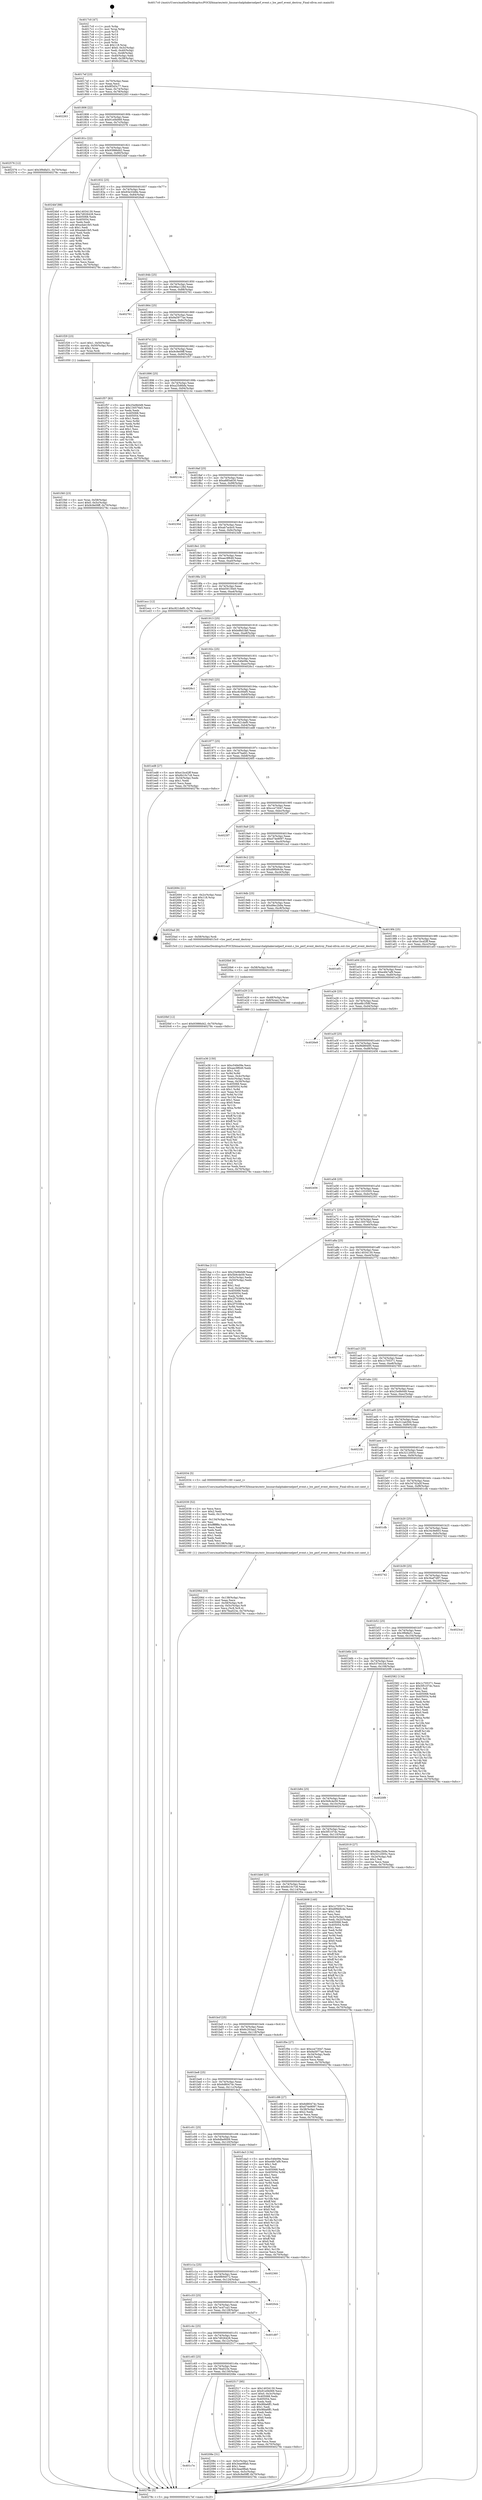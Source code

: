 digraph "0x4017c0" {
  label = "0x4017c0 (/mnt/c/Users/mathe/Desktop/tcc/POCII/binaries/extr_linuxarchalphakernelperf_event.c_hw_perf_event_destroy_Final-ollvm.out::main(0))"
  labelloc = "t"
  node[shape=record]

  Entry [label="",width=0.3,height=0.3,shape=circle,fillcolor=black,style=filled]
  "0x4017ef" [label="{
     0x4017ef [23]\l
     | [instrs]\l
     &nbsp;&nbsp;0x4017ef \<+3\>: mov -0x70(%rbp),%eax\l
     &nbsp;&nbsp;0x4017f2 \<+2\>: mov %eax,%ecx\l
     &nbsp;&nbsp;0x4017f4 \<+6\>: sub $0x8f3d3c77,%ecx\l
     &nbsp;&nbsp;0x4017fa \<+3\>: mov %eax,-0x74(%rbp)\l
     &nbsp;&nbsp;0x4017fd \<+3\>: mov %ecx,-0x78(%rbp)\l
     &nbsp;&nbsp;0x401800 \<+6\>: je 0000000000402263 \<main+0xaa3\>\l
  }"]
  "0x402263" [label="{
     0x402263\l
  }", style=dashed]
  "0x401806" [label="{
     0x401806 [22]\l
     | [instrs]\l
     &nbsp;&nbsp;0x401806 \<+5\>: jmp 000000000040180b \<main+0x4b\>\l
     &nbsp;&nbsp;0x40180b \<+3\>: mov -0x74(%rbp),%eax\l
     &nbsp;&nbsp;0x40180e \<+5\>: sub $0x91e0b069,%eax\l
     &nbsp;&nbsp;0x401813 \<+3\>: mov %eax,-0x7c(%rbp)\l
     &nbsp;&nbsp;0x401816 \<+6\>: je 0000000000402576 \<main+0xdb6\>\l
  }"]
  Exit [label="",width=0.3,height=0.3,shape=circle,fillcolor=black,style=filled,peripheries=2]
  "0x402576" [label="{
     0x402576 [12]\l
     | [instrs]\l
     &nbsp;&nbsp;0x402576 \<+7\>: movl $0x3f9dfa51,-0x70(%rbp)\l
     &nbsp;&nbsp;0x40257d \<+5\>: jmp 000000000040278c \<main+0xfcc\>\l
  }"]
  "0x40181c" [label="{
     0x40181c [22]\l
     | [instrs]\l
     &nbsp;&nbsp;0x40181c \<+5\>: jmp 0000000000401821 \<main+0x61\>\l
     &nbsp;&nbsp;0x401821 \<+3\>: mov -0x74(%rbp),%eax\l
     &nbsp;&nbsp;0x401824 \<+5\>: sub $0x93986d42,%eax\l
     &nbsp;&nbsp;0x401829 \<+3\>: mov %eax,-0x80(%rbp)\l
     &nbsp;&nbsp;0x40182c \<+6\>: je 00000000004024bf \<main+0xcff\>\l
  }"]
  "0x4020bf" [label="{
     0x4020bf [12]\l
     | [instrs]\l
     &nbsp;&nbsp;0x4020bf \<+7\>: movl $0x93986d42,-0x70(%rbp)\l
     &nbsp;&nbsp;0x4020c6 \<+5\>: jmp 000000000040278c \<main+0xfcc\>\l
  }"]
  "0x4024bf" [label="{
     0x4024bf [88]\l
     | [instrs]\l
     &nbsp;&nbsp;0x4024bf \<+5\>: mov $0x14034130,%eax\l
     &nbsp;&nbsp;0x4024c4 \<+5\>: mov $0x7d026428,%ecx\l
     &nbsp;&nbsp;0x4024c9 \<+7\>: mov 0x405068,%edx\l
     &nbsp;&nbsp;0x4024d0 \<+7\>: mov 0x405054,%esi\l
     &nbsp;&nbsp;0x4024d7 \<+2\>: mov %edx,%edi\l
     &nbsp;&nbsp;0x4024d9 \<+6\>: add $0xa4ab1fe5,%edi\l
     &nbsp;&nbsp;0x4024df \<+3\>: sub $0x1,%edi\l
     &nbsp;&nbsp;0x4024e2 \<+6\>: sub $0xa4ab1fe5,%edi\l
     &nbsp;&nbsp;0x4024e8 \<+3\>: imul %edi,%edx\l
     &nbsp;&nbsp;0x4024eb \<+3\>: and $0x1,%edx\l
     &nbsp;&nbsp;0x4024ee \<+3\>: cmp $0x0,%edx\l
     &nbsp;&nbsp;0x4024f1 \<+4\>: sete %r8b\l
     &nbsp;&nbsp;0x4024f5 \<+3\>: cmp $0xa,%esi\l
     &nbsp;&nbsp;0x4024f8 \<+4\>: setl %r9b\l
     &nbsp;&nbsp;0x4024fc \<+3\>: mov %r8b,%r10b\l
     &nbsp;&nbsp;0x4024ff \<+3\>: and %r9b,%r10b\l
     &nbsp;&nbsp;0x402502 \<+3\>: xor %r9b,%r8b\l
     &nbsp;&nbsp;0x402505 \<+3\>: or %r8b,%r10b\l
     &nbsp;&nbsp;0x402508 \<+4\>: test $0x1,%r10b\l
     &nbsp;&nbsp;0x40250c \<+3\>: cmovne %ecx,%eax\l
     &nbsp;&nbsp;0x40250f \<+3\>: mov %eax,-0x70(%rbp)\l
     &nbsp;&nbsp;0x402512 \<+5\>: jmp 000000000040278c \<main+0xfcc\>\l
  }"]
  "0x401832" [label="{
     0x401832 [25]\l
     | [instrs]\l
     &nbsp;&nbsp;0x401832 \<+5\>: jmp 0000000000401837 \<main+0x77\>\l
     &nbsp;&nbsp;0x401837 \<+3\>: mov -0x74(%rbp),%eax\l
     &nbsp;&nbsp;0x40183a \<+5\>: sub $0x93e33d9e,%eax\l
     &nbsp;&nbsp;0x40183f \<+6\>: mov %eax,-0x84(%rbp)\l
     &nbsp;&nbsp;0x401845 \<+6\>: je 00000000004026a9 \<main+0xee9\>\l
  }"]
  "0x4020b6" [label="{
     0x4020b6 [9]\l
     | [instrs]\l
     &nbsp;&nbsp;0x4020b6 \<+4\>: mov -0x58(%rbp),%rdi\l
     &nbsp;&nbsp;0x4020ba \<+5\>: call 0000000000401030 \<free@plt\>\l
     | [calls]\l
     &nbsp;&nbsp;0x401030 \{1\} (unknown)\l
  }"]
  "0x4026a9" [label="{
     0x4026a9\l
  }", style=dashed]
  "0x40184b" [label="{
     0x40184b [25]\l
     | [instrs]\l
     &nbsp;&nbsp;0x40184b \<+5\>: jmp 0000000000401850 \<main+0x90\>\l
     &nbsp;&nbsp;0x401850 \<+3\>: mov -0x74(%rbp),%eax\l
     &nbsp;&nbsp;0x401853 \<+5\>: sub $0x98ac128d,%eax\l
     &nbsp;&nbsp;0x401858 \<+6\>: mov %eax,-0x88(%rbp)\l
     &nbsp;&nbsp;0x40185e \<+6\>: je 0000000000402761 \<main+0xfa1\>\l
  }"]
  "0x401c7e" [label="{
     0x401c7e\l
  }", style=dashed]
  "0x402761" [label="{
     0x402761\l
  }", style=dashed]
  "0x401864" [label="{
     0x401864 [25]\l
     | [instrs]\l
     &nbsp;&nbsp;0x401864 \<+5\>: jmp 0000000000401869 \<main+0xa9\>\l
     &nbsp;&nbsp;0x401869 \<+3\>: mov -0x74(%rbp),%eax\l
     &nbsp;&nbsp;0x40186c \<+5\>: sub $0x9a5977ae,%eax\l
     &nbsp;&nbsp;0x401871 \<+6\>: mov %eax,-0x8c(%rbp)\l
     &nbsp;&nbsp;0x401877 \<+6\>: je 0000000000401f29 \<main+0x769\>\l
  }"]
  "0x40208e" [label="{
     0x40208e [31]\l
     | [instrs]\l
     &nbsp;&nbsp;0x40208e \<+3\>: mov -0x5c(%rbp),%eax\l
     &nbsp;&nbsp;0x402091 \<+5\>: add $0x3eae98ab,%eax\l
     &nbsp;&nbsp;0x402096 \<+3\>: add $0x1,%eax\l
     &nbsp;&nbsp;0x402099 \<+5\>: sub $0x3eae98ab,%eax\l
     &nbsp;&nbsp;0x40209e \<+3\>: mov %eax,-0x5c(%rbp)\l
     &nbsp;&nbsp;0x4020a1 \<+7\>: movl $0x9c9e09ff,-0x70(%rbp)\l
     &nbsp;&nbsp;0x4020a8 \<+5\>: jmp 000000000040278c \<main+0xfcc\>\l
  }"]
  "0x401f29" [label="{
     0x401f29 [23]\l
     | [instrs]\l
     &nbsp;&nbsp;0x401f29 \<+7\>: movl $0x1,-0x50(%rbp)\l
     &nbsp;&nbsp;0x401f30 \<+4\>: movslq -0x50(%rbp),%rax\l
     &nbsp;&nbsp;0x401f34 \<+4\>: shl $0x2,%rax\l
     &nbsp;&nbsp;0x401f38 \<+3\>: mov %rax,%rdi\l
     &nbsp;&nbsp;0x401f3b \<+5\>: call 0000000000401050 \<malloc@plt\>\l
     | [calls]\l
     &nbsp;&nbsp;0x401050 \{1\} (unknown)\l
  }"]
  "0x40187d" [label="{
     0x40187d [25]\l
     | [instrs]\l
     &nbsp;&nbsp;0x40187d \<+5\>: jmp 0000000000401882 \<main+0xc2\>\l
     &nbsp;&nbsp;0x401882 \<+3\>: mov -0x74(%rbp),%eax\l
     &nbsp;&nbsp;0x401885 \<+5\>: sub $0x9c9e09ff,%eax\l
     &nbsp;&nbsp;0x40188a \<+6\>: mov %eax,-0x90(%rbp)\l
     &nbsp;&nbsp;0x401890 \<+6\>: je 0000000000401f57 \<main+0x797\>\l
  }"]
  "0x401c65" [label="{
     0x401c65 [25]\l
     | [instrs]\l
     &nbsp;&nbsp;0x401c65 \<+5\>: jmp 0000000000401c6a \<main+0x4aa\>\l
     &nbsp;&nbsp;0x401c6a \<+3\>: mov -0x74(%rbp),%eax\l
     &nbsp;&nbsp;0x401c6d \<+5\>: sub $0x7fea023e,%eax\l
     &nbsp;&nbsp;0x401c72 \<+6\>: mov %eax,-0x130(%rbp)\l
     &nbsp;&nbsp;0x401c78 \<+6\>: je 000000000040208e \<main+0x8ce\>\l
  }"]
  "0x401f57" [label="{
     0x401f57 [83]\l
     | [instrs]\l
     &nbsp;&nbsp;0x401f57 \<+5\>: mov $0x25e9b0d9,%eax\l
     &nbsp;&nbsp;0x401f5c \<+5\>: mov $0x130576e5,%ecx\l
     &nbsp;&nbsp;0x401f61 \<+2\>: xor %edx,%edx\l
     &nbsp;&nbsp;0x401f63 \<+7\>: mov 0x405068,%esi\l
     &nbsp;&nbsp;0x401f6a \<+7\>: mov 0x405054,%edi\l
     &nbsp;&nbsp;0x401f71 \<+3\>: sub $0x1,%edx\l
     &nbsp;&nbsp;0x401f74 \<+3\>: mov %esi,%r8d\l
     &nbsp;&nbsp;0x401f77 \<+3\>: add %edx,%r8d\l
     &nbsp;&nbsp;0x401f7a \<+4\>: imul %r8d,%esi\l
     &nbsp;&nbsp;0x401f7e \<+3\>: and $0x1,%esi\l
     &nbsp;&nbsp;0x401f81 \<+3\>: cmp $0x0,%esi\l
     &nbsp;&nbsp;0x401f84 \<+4\>: sete %r9b\l
     &nbsp;&nbsp;0x401f88 \<+3\>: cmp $0xa,%edi\l
     &nbsp;&nbsp;0x401f8b \<+4\>: setl %r10b\l
     &nbsp;&nbsp;0x401f8f \<+3\>: mov %r9b,%r11b\l
     &nbsp;&nbsp;0x401f92 \<+3\>: and %r10b,%r11b\l
     &nbsp;&nbsp;0x401f95 \<+3\>: xor %r10b,%r9b\l
     &nbsp;&nbsp;0x401f98 \<+3\>: or %r9b,%r11b\l
     &nbsp;&nbsp;0x401f9b \<+4\>: test $0x1,%r11b\l
     &nbsp;&nbsp;0x401f9f \<+3\>: cmovne %ecx,%eax\l
     &nbsp;&nbsp;0x401fa2 \<+3\>: mov %eax,-0x70(%rbp)\l
     &nbsp;&nbsp;0x401fa5 \<+5\>: jmp 000000000040278c \<main+0xfcc\>\l
  }"]
  "0x401896" [label="{
     0x401896 [25]\l
     | [instrs]\l
     &nbsp;&nbsp;0x401896 \<+5\>: jmp 000000000040189b \<main+0xdb\>\l
     &nbsp;&nbsp;0x40189b \<+3\>: mov -0x74(%rbp),%eax\l
     &nbsp;&nbsp;0x40189e \<+5\>: sub $0xa25d6bfa,%eax\l
     &nbsp;&nbsp;0x4018a3 \<+6\>: mov %eax,-0x94(%rbp)\l
     &nbsp;&nbsp;0x4018a9 \<+6\>: je 000000000040214c \<main+0x98c\>\l
  }"]
  "0x402517" [label="{
     0x402517 [95]\l
     | [instrs]\l
     &nbsp;&nbsp;0x402517 \<+5\>: mov $0x14034130,%eax\l
     &nbsp;&nbsp;0x40251c \<+5\>: mov $0x91e0b069,%ecx\l
     &nbsp;&nbsp;0x402521 \<+7\>: movl $0x0,-0x3c(%rbp)\l
     &nbsp;&nbsp;0x402528 \<+7\>: mov 0x405068,%edx\l
     &nbsp;&nbsp;0x40252f \<+7\>: mov 0x405054,%esi\l
     &nbsp;&nbsp;0x402536 \<+2\>: mov %edx,%edi\l
     &nbsp;&nbsp;0x402538 \<+6\>: add $0x9fda6ff1,%edi\l
     &nbsp;&nbsp;0x40253e \<+3\>: sub $0x1,%edi\l
     &nbsp;&nbsp;0x402541 \<+6\>: sub $0x9fda6ff1,%edi\l
     &nbsp;&nbsp;0x402547 \<+3\>: imul %edi,%edx\l
     &nbsp;&nbsp;0x40254a \<+3\>: and $0x1,%edx\l
     &nbsp;&nbsp;0x40254d \<+3\>: cmp $0x0,%edx\l
     &nbsp;&nbsp;0x402550 \<+4\>: sete %r8b\l
     &nbsp;&nbsp;0x402554 \<+3\>: cmp $0xa,%esi\l
     &nbsp;&nbsp;0x402557 \<+4\>: setl %r9b\l
     &nbsp;&nbsp;0x40255b \<+3\>: mov %r8b,%r10b\l
     &nbsp;&nbsp;0x40255e \<+3\>: and %r9b,%r10b\l
     &nbsp;&nbsp;0x402561 \<+3\>: xor %r9b,%r8b\l
     &nbsp;&nbsp;0x402564 \<+3\>: or %r8b,%r10b\l
     &nbsp;&nbsp;0x402567 \<+4\>: test $0x1,%r10b\l
     &nbsp;&nbsp;0x40256b \<+3\>: cmovne %ecx,%eax\l
     &nbsp;&nbsp;0x40256e \<+3\>: mov %eax,-0x70(%rbp)\l
     &nbsp;&nbsp;0x402571 \<+5\>: jmp 000000000040278c \<main+0xfcc\>\l
  }"]
  "0x40214c" [label="{
     0x40214c\l
  }", style=dashed]
  "0x4018af" [label="{
     0x4018af [25]\l
     | [instrs]\l
     &nbsp;&nbsp;0x4018af \<+5\>: jmp 00000000004018b4 \<main+0xf4\>\l
     &nbsp;&nbsp;0x4018b4 \<+3\>: mov -0x74(%rbp),%eax\l
     &nbsp;&nbsp;0x4018b7 \<+5\>: sub $0xa885a630,%eax\l
     &nbsp;&nbsp;0x4018bc \<+6\>: mov %eax,-0x98(%rbp)\l
     &nbsp;&nbsp;0x4018c2 \<+6\>: je 000000000040230d \<main+0xb4d\>\l
  }"]
  "0x401c4c" [label="{
     0x401c4c [25]\l
     | [instrs]\l
     &nbsp;&nbsp;0x401c4c \<+5\>: jmp 0000000000401c51 \<main+0x491\>\l
     &nbsp;&nbsp;0x401c51 \<+3\>: mov -0x74(%rbp),%eax\l
     &nbsp;&nbsp;0x401c54 \<+5\>: sub $0x7d026428,%eax\l
     &nbsp;&nbsp;0x401c59 \<+6\>: mov %eax,-0x12c(%rbp)\l
     &nbsp;&nbsp;0x401c5f \<+6\>: je 0000000000402517 \<main+0xd57\>\l
  }"]
  "0x40230d" [label="{
     0x40230d\l
  }", style=dashed]
  "0x4018c8" [label="{
     0x4018c8 [25]\l
     | [instrs]\l
     &nbsp;&nbsp;0x4018c8 \<+5\>: jmp 00000000004018cd \<main+0x10d\>\l
     &nbsp;&nbsp;0x4018cd \<+3\>: mov -0x74(%rbp),%eax\l
     &nbsp;&nbsp;0x4018d0 \<+5\>: sub $0xab7acbc0,%eax\l
     &nbsp;&nbsp;0x4018d5 \<+6\>: mov %eax,-0x9c(%rbp)\l
     &nbsp;&nbsp;0x4018db \<+6\>: je 00000000004023d9 \<main+0xc19\>\l
  }"]
  "0x401d97" [label="{
     0x401d97\l
  }", style=dashed]
  "0x4023d9" [label="{
     0x4023d9\l
  }", style=dashed]
  "0x4018e1" [label="{
     0x4018e1 [25]\l
     | [instrs]\l
     &nbsp;&nbsp;0x4018e1 \<+5\>: jmp 00000000004018e6 \<main+0x126\>\l
     &nbsp;&nbsp;0x4018e6 \<+3\>: mov -0x74(%rbp),%eax\l
     &nbsp;&nbsp;0x4018e9 \<+5\>: sub $0xaec9f649,%eax\l
     &nbsp;&nbsp;0x4018ee \<+6\>: mov %eax,-0xa0(%rbp)\l
     &nbsp;&nbsp;0x4018f4 \<+6\>: je 0000000000401ecc \<main+0x70c\>\l
  }"]
  "0x401c33" [label="{
     0x401c33 [25]\l
     | [instrs]\l
     &nbsp;&nbsp;0x401c33 \<+5\>: jmp 0000000000401c38 \<main+0x478\>\l
     &nbsp;&nbsp;0x401c38 \<+3\>: mov -0x74(%rbp),%eax\l
     &nbsp;&nbsp;0x401c3b \<+5\>: sub $0x7acd7ca3,%eax\l
     &nbsp;&nbsp;0x401c40 \<+6\>: mov %eax,-0x128(%rbp)\l
     &nbsp;&nbsp;0x401c46 \<+6\>: je 0000000000401d97 \<main+0x5d7\>\l
  }"]
  "0x401ecc" [label="{
     0x401ecc [12]\l
     | [instrs]\l
     &nbsp;&nbsp;0x401ecc \<+7\>: movl $0xc921def0,-0x70(%rbp)\l
     &nbsp;&nbsp;0x401ed3 \<+5\>: jmp 000000000040278c \<main+0xfcc\>\l
  }"]
  "0x4018fa" [label="{
     0x4018fa [25]\l
     | [instrs]\l
     &nbsp;&nbsp;0x4018fa \<+5\>: jmp 00000000004018ff \<main+0x13f\>\l
     &nbsp;&nbsp;0x4018ff \<+3\>: mov -0x74(%rbp),%eax\l
     &nbsp;&nbsp;0x401902 \<+5\>: sub $0xb59130e0,%eax\l
     &nbsp;&nbsp;0x401907 \<+6\>: mov %eax,-0xa4(%rbp)\l
     &nbsp;&nbsp;0x40190d \<+6\>: je 0000000000402403 \<main+0xc43\>\l
  }"]
  "0x4020cb" [label="{
     0x4020cb\l
  }", style=dashed]
  "0x402403" [label="{
     0x402403\l
  }", style=dashed]
  "0x401913" [label="{
     0x401913 [25]\l
     | [instrs]\l
     &nbsp;&nbsp;0x401913 \<+5\>: jmp 0000000000401918 \<main+0x158\>\l
     &nbsp;&nbsp;0x401918 \<+3\>: mov -0x74(%rbp),%eax\l
     &nbsp;&nbsp;0x40191b \<+5\>: sub $0xbd6d1fa0,%eax\l
     &nbsp;&nbsp;0x401920 \<+6\>: mov %eax,-0xa8(%rbp)\l
     &nbsp;&nbsp;0x401926 \<+6\>: je 000000000040220b \<main+0xa4b\>\l
  }"]
  "0x401c1a" [label="{
     0x401c1a [25]\l
     | [instrs]\l
     &nbsp;&nbsp;0x401c1a \<+5\>: jmp 0000000000401c1f \<main+0x45f\>\l
     &nbsp;&nbsp;0x401c1f \<+3\>: mov -0x74(%rbp),%eax\l
     &nbsp;&nbsp;0x401c22 \<+5\>: sub $0x6f694072,%eax\l
     &nbsp;&nbsp;0x401c27 \<+6\>: mov %eax,-0x124(%rbp)\l
     &nbsp;&nbsp;0x401c2d \<+6\>: je 00000000004020cb \<main+0x90b\>\l
  }"]
  "0x40220b" [label="{
     0x40220b\l
  }", style=dashed]
  "0x40192c" [label="{
     0x40192c [25]\l
     | [instrs]\l
     &nbsp;&nbsp;0x40192c \<+5\>: jmp 0000000000401931 \<main+0x171\>\l
     &nbsp;&nbsp;0x401931 \<+3\>: mov -0x74(%rbp),%eax\l
     &nbsp;&nbsp;0x401934 \<+5\>: sub $0xc54fe09e,%eax\l
     &nbsp;&nbsp;0x401939 \<+6\>: mov %eax,-0xac(%rbp)\l
     &nbsp;&nbsp;0x40193f \<+6\>: je 00000000004026c1 \<main+0xf01\>\l
  }"]
  "0x402360" [label="{
     0x402360\l
  }", style=dashed]
  "0x4026c1" [label="{
     0x4026c1\l
  }", style=dashed]
  "0x401945" [label="{
     0x401945 [25]\l
     | [instrs]\l
     &nbsp;&nbsp;0x401945 \<+5\>: jmp 000000000040194a \<main+0x18a\>\l
     &nbsp;&nbsp;0x40194a \<+3\>: mov -0x74(%rbp),%eax\l
     &nbsp;&nbsp;0x40194d \<+5\>: sub $0xc6c00ef5,%eax\l
     &nbsp;&nbsp;0x401952 \<+6\>: mov %eax,-0xb0(%rbp)\l
     &nbsp;&nbsp;0x401958 \<+6\>: je 00000000004024b3 \<main+0xcf3\>\l
  }"]
  "0x40206d" [label="{
     0x40206d [33]\l
     | [instrs]\l
     &nbsp;&nbsp;0x40206d \<+6\>: mov -0x138(%rbp),%ecx\l
     &nbsp;&nbsp;0x402073 \<+3\>: imul %eax,%ecx\l
     &nbsp;&nbsp;0x402076 \<+4\>: mov -0x58(%rbp),%r8\l
     &nbsp;&nbsp;0x40207a \<+4\>: movslq -0x5c(%rbp),%r9\l
     &nbsp;&nbsp;0x40207e \<+4\>: mov %ecx,(%r8,%r9,4)\l
     &nbsp;&nbsp;0x402082 \<+7\>: movl $0x7fea023e,-0x70(%rbp)\l
     &nbsp;&nbsp;0x402089 \<+5\>: jmp 000000000040278c \<main+0xfcc\>\l
  }"]
  "0x4024b3" [label="{
     0x4024b3\l
  }", style=dashed]
  "0x40195e" [label="{
     0x40195e [25]\l
     | [instrs]\l
     &nbsp;&nbsp;0x40195e \<+5\>: jmp 0000000000401963 \<main+0x1a3\>\l
     &nbsp;&nbsp;0x401963 \<+3\>: mov -0x74(%rbp),%eax\l
     &nbsp;&nbsp;0x401966 \<+5\>: sub $0xc921def0,%eax\l
     &nbsp;&nbsp;0x40196b \<+6\>: mov %eax,-0xb4(%rbp)\l
     &nbsp;&nbsp;0x401971 \<+6\>: je 0000000000401ed8 \<main+0x718\>\l
  }"]
  "0x402039" [label="{
     0x402039 [52]\l
     | [instrs]\l
     &nbsp;&nbsp;0x402039 \<+2\>: xor %ecx,%ecx\l
     &nbsp;&nbsp;0x40203b \<+5\>: mov $0x2,%edx\l
     &nbsp;&nbsp;0x402040 \<+6\>: mov %edx,-0x134(%rbp)\l
     &nbsp;&nbsp;0x402046 \<+1\>: cltd\l
     &nbsp;&nbsp;0x402047 \<+6\>: mov -0x134(%rbp),%esi\l
     &nbsp;&nbsp;0x40204d \<+2\>: idiv %esi\l
     &nbsp;&nbsp;0x40204f \<+6\>: imul $0xfffffffe,%edx,%edx\l
     &nbsp;&nbsp;0x402055 \<+2\>: mov %ecx,%edi\l
     &nbsp;&nbsp;0x402057 \<+2\>: sub %edx,%edi\l
     &nbsp;&nbsp;0x402059 \<+2\>: mov %ecx,%edx\l
     &nbsp;&nbsp;0x40205b \<+3\>: sub $0x1,%edx\l
     &nbsp;&nbsp;0x40205e \<+2\>: add %edx,%edi\l
     &nbsp;&nbsp;0x402060 \<+2\>: sub %edi,%ecx\l
     &nbsp;&nbsp;0x402062 \<+6\>: mov %ecx,-0x138(%rbp)\l
     &nbsp;&nbsp;0x402068 \<+5\>: call 0000000000401160 \<next_i\>\l
     | [calls]\l
     &nbsp;&nbsp;0x401160 \{1\} (/mnt/c/Users/mathe/Desktop/tcc/POCII/binaries/extr_linuxarchalphakernelperf_event.c_hw_perf_event_destroy_Final-ollvm.out::next_i)\l
  }"]
  "0x401ed8" [label="{
     0x401ed8 [27]\l
     | [instrs]\l
     &nbsp;&nbsp;0x401ed8 \<+5\>: mov $0xe1bcd2ff,%eax\l
     &nbsp;&nbsp;0x401edd \<+5\>: mov $0x6b10c7c8,%ecx\l
     &nbsp;&nbsp;0x401ee2 \<+3\>: mov -0x34(%rbp),%edx\l
     &nbsp;&nbsp;0x401ee5 \<+3\>: cmp $0x1,%edx\l
     &nbsp;&nbsp;0x401ee8 \<+3\>: cmovl %ecx,%eax\l
     &nbsp;&nbsp;0x401eeb \<+3\>: mov %eax,-0x70(%rbp)\l
     &nbsp;&nbsp;0x401eee \<+5\>: jmp 000000000040278c \<main+0xfcc\>\l
  }"]
  "0x401977" [label="{
     0x401977 [25]\l
     | [instrs]\l
     &nbsp;&nbsp;0x401977 \<+5\>: jmp 000000000040197c \<main+0x1bc\>\l
     &nbsp;&nbsp;0x40197c \<+3\>: mov -0x74(%rbp),%eax\l
     &nbsp;&nbsp;0x40197f \<+5\>: sub $0xc97bafd1,%eax\l
     &nbsp;&nbsp;0x401984 \<+6\>: mov %eax,-0xb8(%rbp)\l
     &nbsp;&nbsp;0x40198a \<+6\>: je 00000000004026f5 \<main+0xf35\>\l
  }"]
  "0x401f40" [label="{
     0x401f40 [23]\l
     | [instrs]\l
     &nbsp;&nbsp;0x401f40 \<+4\>: mov %rax,-0x58(%rbp)\l
     &nbsp;&nbsp;0x401f44 \<+7\>: movl $0x0,-0x5c(%rbp)\l
     &nbsp;&nbsp;0x401f4b \<+7\>: movl $0x9c9e09ff,-0x70(%rbp)\l
     &nbsp;&nbsp;0x401f52 \<+5\>: jmp 000000000040278c \<main+0xfcc\>\l
  }"]
  "0x4026f5" [label="{
     0x4026f5\l
  }", style=dashed]
  "0x401990" [label="{
     0x401990 [25]\l
     | [instrs]\l
     &nbsp;&nbsp;0x401990 \<+5\>: jmp 0000000000401995 \<main+0x1d5\>\l
     &nbsp;&nbsp;0x401995 \<+3\>: mov -0x74(%rbp),%eax\l
     &nbsp;&nbsp;0x401998 \<+5\>: sub $0xcce73047,%eax\l
     &nbsp;&nbsp;0x40199d \<+6\>: mov %eax,-0xbc(%rbp)\l
     &nbsp;&nbsp;0x4019a3 \<+6\>: je 00000000004023f7 \<main+0xc37\>\l
  }"]
  "0x401e36" [label="{
     0x401e36 [150]\l
     | [instrs]\l
     &nbsp;&nbsp;0x401e36 \<+5\>: mov $0xc54fe09e,%ecx\l
     &nbsp;&nbsp;0x401e3b \<+5\>: mov $0xaec9f649,%edx\l
     &nbsp;&nbsp;0x401e40 \<+3\>: mov $0x1,%sil\l
     &nbsp;&nbsp;0x401e43 \<+3\>: xor %r8d,%r8d\l
     &nbsp;&nbsp;0x401e46 \<+3\>: mov %eax,-0x4c(%rbp)\l
     &nbsp;&nbsp;0x401e49 \<+3\>: mov -0x4c(%rbp),%eax\l
     &nbsp;&nbsp;0x401e4c \<+3\>: mov %eax,-0x34(%rbp)\l
     &nbsp;&nbsp;0x401e4f \<+7\>: mov 0x405068,%eax\l
     &nbsp;&nbsp;0x401e56 \<+8\>: mov 0x405054,%r9d\l
     &nbsp;&nbsp;0x401e5e \<+4\>: sub $0x1,%r8d\l
     &nbsp;&nbsp;0x401e62 \<+3\>: mov %eax,%r10d\l
     &nbsp;&nbsp;0x401e65 \<+3\>: add %r8d,%r10d\l
     &nbsp;&nbsp;0x401e68 \<+4\>: imul %r10d,%eax\l
     &nbsp;&nbsp;0x401e6c \<+3\>: and $0x1,%eax\l
     &nbsp;&nbsp;0x401e6f \<+3\>: cmp $0x0,%eax\l
     &nbsp;&nbsp;0x401e72 \<+4\>: sete %r11b\l
     &nbsp;&nbsp;0x401e76 \<+4\>: cmp $0xa,%r9d\l
     &nbsp;&nbsp;0x401e7a \<+3\>: setl %bl\l
     &nbsp;&nbsp;0x401e7d \<+3\>: mov %r11b,%r14b\l
     &nbsp;&nbsp;0x401e80 \<+4\>: xor $0xff,%r14b\l
     &nbsp;&nbsp;0x401e84 \<+3\>: mov %bl,%r15b\l
     &nbsp;&nbsp;0x401e87 \<+4\>: xor $0xff,%r15b\l
     &nbsp;&nbsp;0x401e8b \<+4\>: xor $0x1,%sil\l
     &nbsp;&nbsp;0x401e8f \<+3\>: mov %r14b,%r12b\l
     &nbsp;&nbsp;0x401e92 \<+4\>: and $0xff,%r12b\l
     &nbsp;&nbsp;0x401e96 \<+3\>: and %sil,%r11b\l
     &nbsp;&nbsp;0x401e99 \<+3\>: mov %r15b,%r13b\l
     &nbsp;&nbsp;0x401e9c \<+4\>: and $0xff,%r13b\l
     &nbsp;&nbsp;0x401ea0 \<+3\>: and %sil,%bl\l
     &nbsp;&nbsp;0x401ea3 \<+3\>: or %r11b,%r12b\l
     &nbsp;&nbsp;0x401ea6 \<+3\>: or %bl,%r13b\l
     &nbsp;&nbsp;0x401ea9 \<+3\>: xor %r13b,%r12b\l
     &nbsp;&nbsp;0x401eac \<+3\>: or %r15b,%r14b\l
     &nbsp;&nbsp;0x401eaf \<+4\>: xor $0xff,%r14b\l
     &nbsp;&nbsp;0x401eb3 \<+4\>: or $0x1,%sil\l
     &nbsp;&nbsp;0x401eb7 \<+3\>: and %sil,%r14b\l
     &nbsp;&nbsp;0x401eba \<+3\>: or %r14b,%r12b\l
     &nbsp;&nbsp;0x401ebd \<+4\>: test $0x1,%r12b\l
     &nbsp;&nbsp;0x401ec1 \<+3\>: cmovne %edx,%ecx\l
     &nbsp;&nbsp;0x401ec4 \<+3\>: mov %ecx,-0x70(%rbp)\l
     &nbsp;&nbsp;0x401ec7 \<+5\>: jmp 000000000040278c \<main+0xfcc\>\l
  }"]
  "0x4023f7" [label="{
     0x4023f7\l
  }", style=dashed]
  "0x4019a9" [label="{
     0x4019a9 [25]\l
     | [instrs]\l
     &nbsp;&nbsp;0x4019a9 \<+5\>: jmp 00000000004019ae \<main+0x1ee\>\l
     &nbsp;&nbsp;0x4019ae \<+3\>: mov -0x74(%rbp),%eax\l
     &nbsp;&nbsp;0x4019b1 \<+5\>: sub $0xd74e9097,%eax\l
     &nbsp;&nbsp;0x4019b6 \<+6\>: mov %eax,-0xc0(%rbp)\l
     &nbsp;&nbsp;0x4019bc \<+6\>: je 0000000000401ca3 \<main+0x4e3\>\l
  }"]
  "0x401c01" [label="{
     0x401c01 [25]\l
     | [instrs]\l
     &nbsp;&nbsp;0x401c01 \<+5\>: jmp 0000000000401c06 \<main+0x446\>\l
     &nbsp;&nbsp;0x401c06 \<+3\>: mov -0x74(%rbp),%eax\l
     &nbsp;&nbsp;0x401c09 \<+5\>: sub $0x6dbe9009,%eax\l
     &nbsp;&nbsp;0x401c0e \<+6\>: mov %eax,-0x120(%rbp)\l
     &nbsp;&nbsp;0x401c14 \<+6\>: je 0000000000402360 \<main+0xba0\>\l
  }"]
  "0x401ca3" [label="{
     0x401ca3\l
  }", style=dashed]
  "0x4019c2" [label="{
     0x4019c2 [25]\l
     | [instrs]\l
     &nbsp;&nbsp;0x4019c2 \<+5\>: jmp 00000000004019c7 \<main+0x207\>\l
     &nbsp;&nbsp;0x4019c7 \<+3\>: mov -0x74(%rbp),%eax\l
     &nbsp;&nbsp;0x4019ca \<+5\>: sub $0xd96b9c4e,%eax\l
     &nbsp;&nbsp;0x4019cf \<+6\>: mov %eax,-0xc4(%rbp)\l
     &nbsp;&nbsp;0x4019d5 \<+6\>: je 0000000000402694 \<main+0xed4\>\l
  }"]
  "0x401da3" [label="{
     0x401da3 [134]\l
     | [instrs]\l
     &nbsp;&nbsp;0x401da3 \<+5\>: mov $0xc54fe09e,%eax\l
     &nbsp;&nbsp;0x401da8 \<+5\>: mov $0xe4fe7af9,%ecx\l
     &nbsp;&nbsp;0x401dad \<+2\>: mov $0x1,%dl\l
     &nbsp;&nbsp;0x401daf \<+2\>: xor %esi,%esi\l
     &nbsp;&nbsp;0x401db1 \<+7\>: mov 0x405068,%edi\l
     &nbsp;&nbsp;0x401db8 \<+8\>: mov 0x405054,%r8d\l
     &nbsp;&nbsp;0x401dc0 \<+3\>: sub $0x1,%esi\l
     &nbsp;&nbsp;0x401dc3 \<+3\>: mov %edi,%r9d\l
     &nbsp;&nbsp;0x401dc6 \<+3\>: add %esi,%r9d\l
     &nbsp;&nbsp;0x401dc9 \<+4\>: imul %r9d,%edi\l
     &nbsp;&nbsp;0x401dcd \<+3\>: and $0x1,%edi\l
     &nbsp;&nbsp;0x401dd0 \<+3\>: cmp $0x0,%edi\l
     &nbsp;&nbsp;0x401dd3 \<+4\>: sete %r10b\l
     &nbsp;&nbsp;0x401dd7 \<+4\>: cmp $0xa,%r8d\l
     &nbsp;&nbsp;0x401ddb \<+4\>: setl %r11b\l
     &nbsp;&nbsp;0x401ddf \<+3\>: mov %r10b,%bl\l
     &nbsp;&nbsp;0x401de2 \<+3\>: xor $0xff,%bl\l
     &nbsp;&nbsp;0x401de5 \<+3\>: mov %r11b,%r14b\l
     &nbsp;&nbsp;0x401de8 \<+4\>: xor $0xff,%r14b\l
     &nbsp;&nbsp;0x401dec \<+3\>: xor $0x0,%dl\l
     &nbsp;&nbsp;0x401def \<+3\>: mov %bl,%r15b\l
     &nbsp;&nbsp;0x401df2 \<+4\>: and $0x0,%r15b\l
     &nbsp;&nbsp;0x401df6 \<+3\>: and %dl,%r10b\l
     &nbsp;&nbsp;0x401df9 \<+3\>: mov %r14b,%r12b\l
     &nbsp;&nbsp;0x401dfc \<+4\>: and $0x0,%r12b\l
     &nbsp;&nbsp;0x401e00 \<+3\>: and %dl,%r11b\l
     &nbsp;&nbsp;0x401e03 \<+3\>: or %r10b,%r15b\l
     &nbsp;&nbsp;0x401e06 \<+3\>: or %r11b,%r12b\l
     &nbsp;&nbsp;0x401e09 \<+3\>: xor %r12b,%r15b\l
     &nbsp;&nbsp;0x401e0c \<+3\>: or %r14b,%bl\l
     &nbsp;&nbsp;0x401e0f \<+3\>: xor $0xff,%bl\l
     &nbsp;&nbsp;0x401e12 \<+3\>: or $0x0,%dl\l
     &nbsp;&nbsp;0x401e15 \<+2\>: and %dl,%bl\l
     &nbsp;&nbsp;0x401e17 \<+3\>: or %bl,%r15b\l
     &nbsp;&nbsp;0x401e1a \<+4\>: test $0x1,%r15b\l
     &nbsp;&nbsp;0x401e1e \<+3\>: cmovne %ecx,%eax\l
     &nbsp;&nbsp;0x401e21 \<+3\>: mov %eax,-0x70(%rbp)\l
     &nbsp;&nbsp;0x401e24 \<+5\>: jmp 000000000040278c \<main+0xfcc\>\l
  }"]
  "0x402694" [label="{
     0x402694 [21]\l
     | [instrs]\l
     &nbsp;&nbsp;0x402694 \<+3\>: mov -0x2c(%rbp),%eax\l
     &nbsp;&nbsp;0x402697 \<+7\>: add $0x118,%rsp\l
     &nbsp;&nbsp;0x40269e \<+1\>: pop %rbx\l
     &nbsp;&nbsp;0x40269f \<+2\>: pop %r12\l
     &nbsp;&nbsp;0x4026a1 \<+2\>: pop %r13\l
     &nbsp;&nbsp;0x4026a3 \<+2\>: pop %r14\l
     &nbsp;&nbsp;0x4026a5 \<+2\>: pop %r15\l
     &nbsp;&nbsp;0x4026a7 \<+1\>: pop %rbp\l
     &nbsp;&nbsp;0x4026a8 \<+1\>: ret\l
  }"]
  "0x4019db" [label="{
     0x4019db [25]\l
     | [instrs]\l
     &nbsp;&nbsp;0x4019db \<+5\>: jmp 00000000004019e0 \<main+0x220\>\l
     &nbsp;&nbsp;0x4019e0 \<+3\>: mov -0x74(%rbp),%eax\l
     &nbsp;&nbsp;0x4019e3 \<+5\>: sub $0xd9ec2b9a,%eax\l
     &nbsp;&nbsp;0x4019e8 \<+6\>: mov %eax,-0xc8(%rbp)\l
     &nbsp;&nbsp;0x4019ee \<+6\>: je 00000000004020ad \<main+0x8ed\>\l
  }"]
  "0x4017c0" [label="{
     0x4017c0 [47]\l
     | [instrs]\l
     &nbsp;&nbsp;0x4017c0 \<+1\>: push %rbp\l
     &nbsp;&nbsp;0x4017c1 \<+3\>: mov %rsp,%rbp\l
     &nbsp;&nbsp;0x4017c4 \<+2\>: push %r15\l
     &nbsp;&nbsp;0x4017c6 \<+2\>: push %r14\l
     &nbsp;&nbsp;0x4017c8 \<+2\>: push %r13\l
     &nbsp;&nbsp;0x4017ca \<+2\>: push %r12\l
     &nbsp;&nbsp;0x4017cc \<+1\>: push %rbx\l
     &nbsp;&nbsp;0x4017cd \<+7\>: sub $0x118,%rsp\l
     &nbsp;&nbsp;0x4017d4 \<+7\>: movl $0x0,-0x3c(%rbp)\l
     &nbsp;&nbsp;0x4017db \<+3\>: mov %edi,-0x40(%rbp)\l
     &nbsp;&nbsp;0x4017de \<+4\>: mov %rsi,-0x48(%rbp)\l
     &nbsp;&nbsp;0x4017e2 \<+3\>: mov -0x40(%rbp),%edi\l
     &nbsp;&nbsp;0x4017e5 \<+3\>: mov %edi,-0x38(%rbp)\l
     &nbsp;&nbsp;0x4017e8 \<+7\>: movl $0x6c203aa2,-0x70(%rbp)\l
  }"]
  "0x4020ad" [label="{
     0x4020ad [9]\l
     | [instrs]\l
     &nbsp;&nbsp;0x4020ad \<+4\>: mov -0x58(%rbp),%rdi\l
     &nbsp;&nbsp;0x4020b1 \<+5\>: call 00000000004015c0 \<hw_perf_event_destroy\>\l
     | [calls]\l
     &nbsp;&nbsp;0x4015c0 \{1\} (/mnt/c/Users/mathe/Desktop/tcc/POCII/binaries/extr_linuxarchalphakernelperf_event.c_hw_perf_event_destroy_Final-ollvm.out::hw_perf_event_destroy)\l
  }"]
  "0x4019f4" [label="{
     0x4019f4 [25]\l
     | [instrs]\l
     &nbsp;&nbsp;0x4019f4 \<+5\>: jmp 00000000004019f9 \<main+0x239\>\l
     &nbsp;&nbsp;0x4019f9 \<+3\>: mov -0x74(%rbp),%eax\l
     &nbsp;&nbsp;0x4019fc \<+5\>: sub $0xe1bcd2ff,%eax\l
     &nbsp;&nbsp;0x401a01 \<+6\>: mov %eax,-0xcc(%rbp)\l
     &nbsp;&nbsp;0x401a07 \<+6\>: je 0000000000401ef3 \<main+0x733\>\l
  }"]
  "0x40278c" [label="{
     0x40278c [5]\l
     | [instrs]\l
     &nbsp;&nbsp;0x40278c \<+5\>: jmp 00000000004017ef \<main+0x2f\>\l
  }"]
  "0x401ef3" [label="{
     0x401ef3\l
  }", style=dashed]
  "0x401a0d" [label="{
     0x401a0d [25]\l
     | [instrs]\l
     &nbsp;&nbsp;0x401a0d \<+5\>: jmp 0000000000401a12 \<main+0x252\>\l
     &nbsp;&nbsp;0x401a12 \<+3\>: mov -0x74(%rbp),%eax\l
     &nbsp;&nbsp;0x401a15 \<+5\>: sub $0xe4fe7af9,%eax\l
     &nbsp;&nbsp;0x401a1a \<+6\>: mov %eax,-0xd0(%rbp)\l
     &nbsp;&nbsp;0x401a20 \<+6\>: je 0000000000401e29 \<main+0x669\>\l
  }"]
  "0x401be8" [label="{
     0x401be8 [25]\l
     | [instrs]\l
     &nbsp;&nbsp;0x401be8 \<+5\>: jmp 0000000000401bed \<main+0x42d\>\l
     &nbsp;&nbsp;0x401bed \<+3\>: mov -0x74(%rbp),%eax\l
     &nbsp;&nbsp;0x401bf0 \<+5\>: sub $0x6d80474c,%eax\l
     &nbsp;&nbsp;0x401bf5 \<+6\>: mov %eax,-0x11c(%rbp)\l
     &nbsp;&nbsp;0x401bfb \<+6\>: je 0000000000401da3 \<main+0x5e3\>\l
  }"]
  "0x401e29" [label="{
     0x401e29 [13]\l
     | [instrs]\l
     &nbsp;&nbsp;0x401e29 \<+4\>: mov -0x48(%rbp),%rax\l
     &nbsp;&nbsp;0x401e2d \<+4\>: mov 0x8(%rax),%rdi\l
     &nbsp;&nbsp;0x401e31 \<+5\>: call 0000000000401060 \<atoi@plt\>\l
     | [calls]\l
     &nbsp;&nbsp;0x401060 \{1\} (unknown)\l
  }"]
  "0x401a26" [label="{
     0x401a26 [25]\l
     | [instrs]\l
     &nbsp;&nbsp;0x401a26 \<+5\>: jmp 0000000000401a2b \<main+0x26b\>\l
     &nbsp;&nbsp;0x401a2b \<+3\>: mov -0x74(%rbp),%eax\l
     &nbsp;&nbsp;0x401a2e \<+5\>: sub $0xe8b1f58f,%eax\l
     &nbsp;&nbsp;0x401a33 \<+6\>: mov %eax,-0xd4(%rbp)\l
     &nbsp;&nbsp;0x401a39 \<+6\>: je 00000000004026e9 \<main+0xf29\>\l
  }"]
  "0x401c88" [label="{
     0x401c88 [27]\l
     | [instrs]\l
     &nbsp;&nbsp;0x401c88 \<+5\>: mov $0x6d80474c,%eax\l
     &nbsp;&nbsp;0x401c8d \<+5\>: mov $0xd74e9097,%ecx\l
     &nbsp;&nbsp;0x401c92 \<+3\>: mov -0x38(%rbp),%edx\l
     &nbsp;&nbsp;0x401c95 \<+3\>: cmp $0x2,%edx\l
     &nbsp;&nbsp;0x401c98 \<+3\>: cmovne %ecx,%eax\l
     &nbsp;&nbsp;0x401c9b \<+3\>: mov %eax,-0x70(%rbp)\l
     &nbsp;&nbsp;0x401c9e \<+5\>: jmp 000000000040278c \<main+0xfcc\>\l
  }"]
  "0x4026e9" [label="{
     0x4026e9\l
  }", style=dashed]
  "0x401a3f" [label="{
     0x401a3f [25]\l
     | [instrs]\l
     &nbsp;&nbsp;0x401a3f \<+5\>: jmp 0000000000401a44 \<main+0x284\>\l
     &nbsp;&nbsp;0x401a44 \<+3\>: mov -0x74(%rbp),%eax\l
     &nbsp;&nbsp;0x401a47 \<+5\>: sub $0xf9d89495,%eax\l
     &nbsp;&nbsp;0x401a4c \<+6\>: mov %eax,-0xd8(%rbp)\l
     &nbsp;&nbsp;0x401a52 \<+6\>: je 0000000000402456 \<main+0xc96\>\l
  }"]
  "0x401bcf" [label="{
     0x401bcf [25]\l
     | [instrs]\l
     &nbsp;&nbsp;0x401bcf \<+5\>: jmp 0000000000401bd4 \<main+0x414\>\l
     &nbsp;&nbsp;0x401bd4 \<+3\>: mov -0x74(%rbp),%eax\l
     &nbsp;&nbsp;0x401bd7 \<+5\>: sub $0x6c203aa2,%eax\l
     &nbsp;&nbsp;0x401bdc \<+6\>: mov %eax,-0x118(%rbp)\l
     &nbsp;&nbsp;0x401be2 \<+6\>: je 0000000000401c88 \<main+0x4c8\>\l
  }"]
  "0x402456" [label="{
     0x402456\l
  }", style=dashed]
  "0x401a58" [label="{
     0x401a58 [25]\l
     | [instrs]\l
     &nbsp;&nbsp;0x401a58 \<+5\>: jmp 0000000000401a5d \<main+0x29d\>\l
     &nbsp;&nbsp;0x401a5d \<+3\>: mov -0x74(%rbp),%eax\l
     &nbsp;&nbsp;0x401a60 \<+5\>: sub $0x11033505,%eax\l
     &nbsp;&nbsp;0x401a65 \<+6\>: mov %eax,-0xdc(%rbp)\l
     &nbsp;&nbsp;0x401a6b \<+6\>: je 0000000000402301 \<main+0xb41\>\l
  }"]
  "0x401f0e" [label="{
     0x401f0e [27]\l
     | [instrs]\l
     &nbsp;&nbsp;0x401f0e \<+5\>: mov $0xcce73047,%eax\l
     &nbsp;&nbsp;0x401f13 \<+5\>: mov $0x9a5977ae,%ecx\l
     &nbsp;&nbsp;0x401f18 \<+3\>: mov -0x34(%rbp),%edx\l
     &nbsp;&nbsp;0x401f1b \<+3\>: cmp $0x0,%edx\l
     &nbsp;&nbsp;0x401f1e \<+3\>: cmove %ecx,%eax\l
     &nbsp;&nbsp;0x401f21 \<+3\>: mov %eax,-0x70(%rbp)\l
     &nbsp;&nbsp;0x401f24 \<+5\>: jmp 000000000040278c \<main+0xfcc\>\l
  }"]
  "0x402301" [label="{
     0x402301\l
  }", style=dashed]
  "0x401a71" [label="{
     0x401a71 [25]\l
     | [instrs]\l
     &nbsp;&nbsp;0x401a71 \<+5\>: jmp 0000000000401a76 \<main+0x2b6\>\l
     &nbsp;&nbsp;0x401a76 \<+3\>: mov -0x74(%rbp),%eax\l
     &nbsp;&nbsp;0x401a79 \<+5\>: sub $0x130576e5,%eax\l
     &nbsp;&nbsp;0x401a7e \<+6\>: mov %eax,-0xe0(%rbp)\l
     &nbsp;&nbsp;0x401a84 \<+6\>: je 0000000000401faa \<main+0x7ea\>\l
  }"]
  "0x401bb6" [label="{
     0x401bb6 [25]\l
     | [instrs]\l
     &nbsp;&nbsp;0x401bb6 \<+5\>: jmp 0000000000401bbb \<main+0x3fb\>\l
     &nbsp;&nbsp;0x401bbb \<+3\>: mov -0x74(%rbp),%eax\l
     &nbsp;&nbsp;0x401bbe \<+5\>: sub $0x6b10c7c8,%eax\l
     &nbsp;&nbsp;0x401bc3 \<+6\>: mov %eax,-0x114(%rbp)\l
     &nbsp;&nbsp;0x401bc9 \<+6\>: je 0000000000401f0e \<main+0x74e\>\l
  }"]
  "0x401faa" [label="{
     0x401faa [111]\l
     | [instrs]\l
     &nbsp;&nbsp;0x401faa \<+5\>: mov $0x25e9b0d9,%eax\l
     &nbsp;&nbsp;0x401faf \<+5\>: mov $0x5b9c4e59,%ecx\l
     &nbsp;&nbsp;0x401fb4 \<+3\>: mov -0x5c(%rbp),%edx\l
     &nbsp;&nbsp;0x401fb7 \<+3\>: cmp -0x50(%rbp),%edx\l
     &nbsp;&nbsp;0x401fba \<+4\>: setl %sil\l
     &nbsp;&nbsp;0x401fbe \<+4\>: and $0x1,%sil\l
     &nbsp;&nbsp;0x401fc2 \<+4\>: mov %sil,-0x2e(%rbp)\l
     &nbsp;&nbsp;0x401fc6 \<+7\>: mov 0x405068,%edx\l
     &nbsp;&nbsp;0x401fcd \<+7\>: mov 0x405054,%edi\l
     &nbsp;&nbsp;0x401fd4 \<+3\>: mov %edx,%r8d\l
     &nbsp;&nbsp;0x401fd7 \<+7\>: add $0x2f703964,%r8d\l
     &nbsp;&nbsp;0x401fde \<+4\>: sub $0x1,%r8d\l
     &nbsp;&nbsp;0x401fe2 \<+7\>: sub $0x2f703964,%r8d\l
     &nbsp;&nbsp;0x401fe9 \<+4\>: imul %r8d,%edx\l
     &nbsp;&nbsp;0x401fed \<+3\>: and $0x1,%edx\l
     &nbsp;&nbsp;0x401ff0 \<+3\>: cmp $0x0,%edx\l
     &nbsp;&nbsp;0x401ff3 \<+4\>: sete %sil\l
     &nbsp;&nbsp;0x401ff7 \<+3\>: cmp $0xa,%edi\l
     &nbsp;&nbsp;0x401ffa \<+4\>: setl %r9b\l
     &nbsp;&nbsp;0x401ffe \<+3\>: mov %sil,%r10b\l
     &nbsp;&nbsp;0x402001 \<+3\>: and %r9b,%r10b\l
     &nbsp;&nbsp;0x402004 \<+3\>: xor %r9b,%sil\l
     &nbsp;&nbsp;0x402007 \<+3\>: or %sil,%r10b\l
     &nbsp;&nbsp;0x40200a \<+4\>: test $0x1,%r10b\l
     &nbsp;&nbsp;0x40200e \<+3\>: cmovne %ecx,%eax\l
     &nbsp;&nbsp;0x402011 \<+3\>: mov %eax,-0x70(%rbp)\l
     &nbsp;&nbsp;0x402014 \<+5\>: jmp 000000000040278c \<main+0xfcc\>\l
  }"]
  "0x401a8a" [label="{
     0x401a8a [25]\l
     | [instrs]\l
     &nbsp;&nbsp;0x401a8a \<+5\>: jmp 0000000000401a8f \<main+0x2cf\>\l
     &nbsp;&nbsp;0x401a8f \<+3\>: mov -0x74(%rbp),%eax\l
     &nbsp;&nbsp;0x401a92 \<+5\>: sub $0x14034130,%eax\l
     &nbsp;&nbsp;0x401a97 \<+6\>: mov %eax,-0xe4(%rbp)\l
     &nbsp;&nbsp;0x401a9d \<+6\>: je 0000000000402772 \<main+0xfb2\>\l
  }"]
  "0x402608" [label="{
     0x402608 [140]\l
     | [instrs]\l
     &nbsp;&nbsp;0x402608 \<+5\>: mov $0x1c705371,%eax\l
     &nbsp;&nbsp;0x40260d \<+5\>: mov $0xd96b9c4e,%ecx\l
     &nbsp;&nbsp;0x402612 \<+2\>: mov $0x1,%dl\l
     &nbsp;&nbsp;0x402614 \<+2\>: xor %esi,%esi\l
     &nbsp;&nbsp;0x402616 \<+3\>: mov -0x3c(%rbp),%edi\l
     &nbsp;&nbsp;0x402619 \<+3\>: mov %edi,-0x2c(%rbp)\l
     &nbsp;&nbsp;0x40261c \<+7\>: mov 0x405068,%edi\l
     &nbsp;&nbsp;0x402623 \<+8\>: mov 0x405054,%r8d\l
     &nbsp;&nbsp;0x40262b \<+3\>: sub $0x1,%esi\l
     &nbsp;&nbsp;0x40262e \<+3\>: mov %edi,%r9d\l
     &nbsp;&nbsp;0x402631 \<+3\>: add %esi,%r9d\l
     &nbsp;&nbsp;0x402634 \<+4\>: imul %r9d,%edi\l
     &nbsp;&nbsp;0x402638 \<+3\>: and $0x1,%edi\l
     &nbsp;&nbsp;0x40263b \<+3\>: cmp $0x0,%edi\l
     &nbsp;&nbsp;0x40263e \<+4\>: sete %r10b\l
     &nbsp;&nbsp;0x402642 \<+4\>: cmp $0xa,%r8d\l
     &nbsp;&nbsp;0x402646 \<+4\>: setl %r11b\l
     &nbsp;&nbsp;0x40264a \<+3\>: mov %r10b,%bl\l
     &nbsp;&nbsp;0x40264d \<+3\>: xor $0xff,%bl\l
     &nbsp;&nbsp;0x402650 \<+3\>: mov %r11b,%r14b\l
     &nbsp;&nbsp;0x402653 \<+4\>: xor $0xff,%r14b\l
     &nbsp;&nbsp;0x402657 \<+3\>: xor $0x1,%dl\l
     &nbsp;&nbsp;0x40265a \<+3\>: mov %bl,%r15b\l
     &nbsp;&nbsp;0x40265d \<+4\>: and $0xff,%r15b\l
     &nbsp;&nbsp;0x402661 \<+3\>: and %dl,%r10b\l
     &nbsp;&nbsp;0x402664 \<+3\>: mov %r14b,%r12b\l
     &nbsp;&nbsp;0x402667 \<+4\>: and $0xff,%r12b\l
     &nbsp;&nbsp;0x40266b \<+3\>: and %dl,%r11b\l
     &nbsp;&nbsp;0x40266e \<+3\>: or %r10b,%r15b\l
     &nbsp;&nbsp;0x402671 \<+3\>: or %r11b,%r12b\l
     &nbsp;&nbsp;0x402674 \<+3\>: xor %r12b,%r15b\l
     &nbsp;&nbsp;0x402677 \<+3\>: or %r14b,%bl\l
     &nbsp;&nbsp;0x40267a \<+3\>: xor $0xff,%bl\l
     &nbsp;&nbsp;0x40267d \<+3\>: or $0x1,%dl\l
     &nbsp;&nbsp;0x402680 \<+2\>: and %dl,%bl\l
     &nbsp;&nbsp;0x402682 \<+3\>: or %bl,%r15b\l
     &nbsp;&nbsp;0x402685 \<+4\>: test $0x1,%r15b\l
     &nbsp;&nbsp;0x402689 \<+3\>: cmovne %ecx,%eax\l
     &nbsp;&nbsp;0x40268c \<+3\>: mov %eax,-0x70(%rbp)\l
     &nbsp;&nbsp;0x40268f \<+5\>: jmp 000000000040278c \<main+0xfcc\>\l
  }"]
  "0x402772" [label="{
     0x402772\l
  }", style=dashed]
  "0x401aa3" [label="{
     0x401aa3 [25]\l
     | [instrs]\l
     &nbsp;&nbsp;0x401aa3 \<+5\>: jmp 0000000000401aa8 \<main+0x2e8\>\l
     &nbsp;&nbsp;0x401aa8 \<+3\>: mov -0x74(%rbp),%eax\l
     &nbsp;&nbsp;0x401aab \<+5\>: sub $0x1c705371,%eax\l
     &nbsp;&nbsp;0x401ab0 \<+6\>: mov %eax,-0xe8(%rbp)\l
     &nbsp;&nbsp;0x401ab6 \<+6\>: je 0000000000402785 \<main+0xfc5\>\l
  }"]
  "0x401b9d" [label="{
     0x401b9d [25]\l
     | [instrs]\l
     &nbsp;&nbsp;0x401b9d \<+5\>: jmp 0000000000401ba2 \<main+0x3e2\>\l
     &nbsp;&nbsp;0x401ba2 \<+3\>: mov -0x74(%rbp),%eax\l
     &nbsp;&nbsp;0x401ba5 \<+5\>: sub $0x5f5107dc,%eax\l
     &nbsp;&nbsp;0x401baa \<+6\>: mov %eax,-0x110(%rbp)\l
     &nbsp;&nbsp;0x401bb0 \<+6\>: je 0000000000402608 \<main+0xe48\>\l
  }"]
  "0x402785" [label="{
     0x402785\l
  }", style=dashed]
  "0x401abc" [label="{
     0x401abc [25]\l
     | [instrs]\l
     &nbsp;&nbsp;0x401abc \<+5\>: jmp 0000000000401ac1 \<main+0x301\>\l
     &nbsp;&nbsp;0x401ac1 \<+3\>: mov -0x74(%rbp),%eax\l
     &nbsp;&nbsp;0x401ac4 \<+5\>: sub $0x25e9b0d9,%eax\l
     &nbsp;&nbsp;0x401ac9 \<+6\>: mov %eax,-0xec(%rbp)\l
     &nbsp;&nbsp;0x401acf \<+6\>: je 00000000004026dd \<main+0xf1d\>\l
  }"]
  "0x402019" [label="{
     0x402019 [27]\l
     | [instrs]\l
     &nbsp;&nbsp;0x402019 \<+5\>: mov $0xd9ec2b9a,%eax\l
     &nbsp;&nbsp;0x40201e \<+5\>: mov $0x3212005c,%ecx\l
     &nbsp;&nbsp;0x402023 \<+3\>: mov -0x2e(%rbp),%dl\l
     &nbsp;&nbsp;0x402026 \<+3\>: test $0x1,%dl\l
     &nbsp;&nbsp;0x402029 \<+3\>: cmovne %ecx,%eax\l
     &nbsp;&nbsp;0x40202c \<+3\>: mov %eax,-0x70(%rbp)\l
     &nbsp;&nbsp;0x40202f \<+5\>: jmp 000000000040278c \<main+0xfcc\>\l
  }"]
  "0x4026dd" [label="{
     0x4026dd\l
  }", style=dashed]
  "0x401ad5" [label="{
     0x401ad5 [25]\l
     | [instrs]\l
     &nbsp;&nbsp;0x401ad5 \<+5\>: jmp 0000000000401ada \<main+0x31a\>\l
     &nbsp;&nbsp;0x401ada \<+3\>: mov -0x74(%rbp),%eax\l
     &nbsp;&nbsp;0x401add \<+5\>: sub $0x312ab59d,%eax\l
     &nbsp;&nbsp;0x401ae2 \<+6\>: mov %eax,-0xf0(%rbp)\l
     &nbsp;&nbsp;0x401ae8 \<+6\>: je 00000000004021f0 \<main+0xa30\>\l
  }"]
  "0x401b84" [label="{
     0x401b84 [25]\l
     | [instrs]\l
     &nbsp;&nbsp;0x401b84 \<+5\>: jmp 0000000000401b89 \<main+0x3c9\>\l
     &nbsp;&nbsp;0x401b89 \<+3\>: mov -0x74(%rbp),%eax\l
     &nbsp;&nbsp;0x401b8c \<+5\>: sub $0x5b9c4e59,%eax\l
     &nbsp;&nbsp;0x401b91 \<+6\>: mov %eax,-0x10c(%rbp)\l
     &nbsp;&nbsp;0x401b97 \<+6\>: je 0000000000402019 \<main+0x859\>\l
  }"]
  "0x4021f0" [label="{
     0x4021f0\l
  }", style=dashed]
  "0x401aee" [label="{
     0x401aee [25]\l
     | [instrs]\l
     &nbsp;&nbsp;0x401aee \<+5\>: jmp 0000000000401af3 \<main+0x333\>\l
     &nbsp;&nbsp;0x401af3 \<+3\>: mov -0x74(%rbp),%eax\l
     &nbsp;&nbsp;0x401af6 \<+5\>: sub $0x3212005c,%eax\l
     &nbsp;&nbsp;0x401afb \<+6\>: mov %eax,-0xf4(%rbp)\l
     &nbsp;&nbsp;0x401b01 \<+6\>: je 0000000000402034 \<main+0x874\>\l
  }"]
  "0x4020f9" [label="{
     0x4020f9\l
  }", style=dashed]
  "0x402034" [label="{
     0x402034 [5]\l
     | [instrs]\l
     &nbsp;&nbsp;0x402034 \<+5\>: call 0000000000401160 \<next_i\>\l
     | [calls]\l
     &nbsp;&nbsp;0x401160 \{1\} (/mnt/c/Users/mathe/Desktop/tcc/POCII/binaries/extr_linuxarchalphakernelperf_event.c_hw_perf_event_destroy_Final-ollvm.out::next_i)\l
  }"]
  "0x401b07" [label="{
     0x401b07 [25]\l
     | [instrs]\l
     &nbsp;&nbsp;0x401b07 \<+5\>: jmp 0000000000401b0c \<main+0x34c\>\l
     &nbsp;&nbsp;0x401b0c \<+3\>: mov -0x74(%rbp),%eax\l
     &nbsp;&nbsp;0x401b0f \<+5\>: sub $0x347d2a5f,%eax\l
     &nbsp;&nbsp;0x401b14 \<+6\>: mov %eax,-0xf8(%rbp)\l
     &nbsp;&nbsp;0x401b1a \<+6\>: je 0000000000401cfb \<main+0x53b\>\l
  }"]
  "0x401b6b" [label="{
     0x401b6b [25]\l
     | [instrs]\l
     &nbsp;&nbsp;0x401b6b \<+5\>: jmp 0000000000401b70 \<main+0x3b0\>\l
     &nbsp;&nbsp;0x401b70 \<+3\>: mov -0x74(%rbp),%eax\l
     &nbsp;&nbsp;0x401b73 \<+5\>: sub $0x537e41b4,%eax\l
     &nbsp;&nbsp;0x401b78 \<+6\>: mov %eax,-0x108(%rbp)\l
     &nbsp;&nbsp;0x401b7e \<+6\>: je 00000000004020f9 \<main+0x939\>\l
  }"]
  "0x401cfb" [label="{
     0x401cfb\l
  }", style=dashed]
  "0x401b20" [label="{
     0x401b20 [25]\l
     | [instrs]\l
     &nbsp;&nbsp;0x401b20 \<+5\>: jmp 0000000000401b25 \<main+0x365\>\l
     &nbsp;&nbsp;0x401b25 \<+3\>: mov -0x74(%rbp),%eax\l
     &nbsp;&nbsp;0x401b28 \<+5\>: sub $0x34c9e603,%eax\l
     &nbsp;&nbsp;0x401b2d \<+6\>: mov %eax,-0xfc(%rbp)\l
     &nbsp;&nbsp;0x401b33 \<+6\>: je 0000000000402742 \<main+0xf82\>\l
  }"]
  "0x402582" [label="{
     0x402582 [134]\l
     | [instrs]\l
     &nbsp;&nbsp;0x402582 \<+5\>: mov $0x1c705371,%eax\l
     &nbsp;&nbsp;0x402587 \<+5\>: mov $0x5f5107dc,%ecx\l
     &nbsp;&nbsp;0x40258c \<+2\>: mov $0x1,%dl\l
     &nbsp;&nbsp;0x40258e \<+2\>: xor %esi,%esi\l
     &nbsp;&nbsp;0x402590 \<+7\>: mov 0x405068,%edi\l
     &nbsp;&nbsp;0x402597 \<+8\>: mov 0x405054,%r8d\l
     &nbsp;&nbsp;0x40259f \<+3\>: sub $0x1,%esi\l
     &nbsp;&nbsp;0x4025a2 \<+3\>: mov %edi,%r9d\l
     &nbsp;&nbsp;0x4025a5 \<+3\>: add %esi,%r9d\l
     &nbsp;&nbsp;0x4025a8 \<+4\>: imul %r9d,%edi\l
     &nbsp;&nbsp;0x4025ac \<+3\>: and $0x1,%edi\l
     &nbsp;&nbsp;0x4025af \<+3\>: cmp $0x0,%edi\l
     &nbsp;&nbsp;0x4025b2 \<+4\>: sete %r10b\l
     &nbsp;&nbsp;0x4025b6 \<+4\>: cmp $0xa,%r8d\l
     &nbsp;&nbsp;0x4025ba \<+4\>: setl %r11b\l
     &nbsp;&nbsp;0x4025be \<+3\>: mov %r10b,%bl\l
     &nbsp;&nbsp;0x4025c1 \<+3\>: xor $0xff,%bl\l
     &nbsp;&nbsp;0x4025c4 \<+3\>: mov %r11b,%r14b\l
     &nbsp;&nbsp;0x4025c7 \<+4\>: xor $0xff,%r14b\l
     &nbsp;&nbsp;0x4025cb \<+3\>: xor $0x1,%dl\l
     &nbsp;&nbsp;0x4025ce \<+3\>: mov %bl,%r15b\l
     &nbsp;&nbsp;0x4025d1 \<+4\>: and $0xff,%r15b\l
     &nbsp;&nbsp;0x4025d5 \<+3\>: and %dl,%r10b\l
     &nbsp;&nbsp;0x4025d8 \<+3\>: mov %r14b,%r12b\l
     &nbsp;&nbsp;0x4025db \<+4\>: and $0xff,%r12b\l
     &nbsp;&nbsp;0x4025df \<+3\>: and %dl,%r11b\l
     &nbsp;&nbsp;0x4025e2 \<+3\>: or %r10b,%r15b\l
     &nbsp;&nbsp;0x4025e5 \<+3\>: or %r11b,%r12b\l
     &nbsp;&nbsp;0x4025e8 \<+3\>: xor %r12b,%r15b\l
     &nbsp;&nbsp;0x4025eb \<+3\>: or %r14b,%bl\l
     &nbsp;&nbsp;0x4025ee \<+3\>: xor $0xff,%bl\l
     &nbsp;&nbsp;0x4025f1 \<+3\>: or $0x1,%dl\l
     &nbsp;&nbsp;0x4025f4 \<+2\>: and %dl,%bl\l
     &nbsp;&nbsp;0x4025f6 \<+3\>: or %bl,%r15b\l
     &nbsp;&nbsp;0x4025f9 \<+4\>: test $0x1,%r15b\l
     &nbsp;&nbsp;0x4025fd \<+3\>: cmovne %ecx,%eax\l
     &nbsp;&nbsp;0x402600 \<+3\>: mov %eax,-0x70(%rbp)\l
     &nbsp;&nbsp;0x402603 \<+5\>: jmp 000000000040278c \<main+0xfcc\>\l
  }"]
  "0x402742" [label="{
     0x402742\l
  }", style=dashed]
  "0x401b39" [label="{
     0x401b39 [25]\l
     | [instrs]\l
     &nbsp;&nbsp;0x401b39 \<+5\>: jmp 0000000000401b3e \<main+0x37e\>\l
     &nbsp;&nbsp;0x401b3e \<+3\>: mov -0x74(%rbp),%eax\l
     &nbsp;&nbsp;0x401b41 \<+5\>: sub $0x3baf7d97,%eax\l
     &nbsp;&nbsp;0x401b46 \<+6\>: mov %eax,-0x100(%rbp)\l
     &nbsp;&nbsp;0x401b4c \<+6\>: je 00000000004023cd \<main+0xc0d\>\l
  }"]
  "0x401b52" [label="{
     0x401b52 [25]\l
     | [instrs]\l
     &nbsp;&nbsp;0x401b52 \<+5\>: jmp 0000000000401b57 \<main+0x397\>\l
     &nbsp;&nbsp;0x401b57 \<+3\>: mov -0x74(%rbp),%eax\l
     &nbsp;&nbsp;0x401b5a \<+5\>: sub $0x3f9dfa51,%eax\l
     &nbsp;&nbsp;0x401b5f \<+6\>: mov %eax,-0x104(%rbp)\l
     &nbsp;&nbsp;0x401b65 \<+6\>: je 0000000000402582 \<main+0xdc2\>\l
  }"]
  "0x4023cd" [label="{
     0x4023cd\l
  }", style=dashed]
  Entry -> "0x4017c0" [label=" 1"]
  "0x4017ef" -> "0x402263" [label=" 0"]
  "0x4017ef" -> "0x401806" [label=" 22"]
  "0x402694" -> Exit [label=" 1"]
  "0x401806" -> "0x402576" [label=" 1"]
  "0x401806" -> "0x40181c" [label=" 21"]
  "0x402608" -> "0x40278c" [label=" 1"]
  "0x40181c" -> "0x4024bf" [label=" 1"]
  "0x40181c" -> "0x401832" [label=" 20"]
  "0x402582" -> "0x40278c" [label=" 1"]
  "0x401832" -> "0x4026a9" [label=" 0"]
  "0x401832" -> "0x40184b" [label=" 20"]
  "0x402576" -> "0x40278c" [label=" 1"]
  "0x40184b" -> "0x402761" [label=" 0"]
  "0x40184b" -> "0x401864" [label=" 20"]
  "0x402517" -> "0x40278c" [label=" 1"]
  "0x401864" -> "0x401f29" [label=" 1"]
  "0x401864" -> "0x40187d" [label=" 19"]
  "0x4024bf" -> "0x40278c" [label=" 1"]
  "0x40187d" -> "0x401f57" [label=" 2"]
  "0x40187d" -> "0x401896" [label=" 17"]
  "0x4020b6" -> "0x4020bf" [label=" 1"]
  "0x401896" -> "0x40214c" [label=" 0"]
  "0x401896" -> "0x4018af" [label=" 17"]
  "0x4020ad" -> "0x4020b6" [label=" 1"]
  "0x4018af" -> "0x40230d" [label=" 0"]
  "0x4018af" -> "0x4018c8" [label=" 17"]
  "0x401c65" -> "0x401c7e" [label=" 0"]
  "0x4018c8" -> "0x4023d9" [label=" 0"]
  "0x4018c8" -> "0x4018e1" [label=" 17"]
  "0x401c65" -> "0x40208e" [label=" 1"]
  "0x4018e1" -> "0x401ecc" [label=" 1"]
  "0x4018e1" -> "0x4018fa" [label=" 16"]
  "0x401c4c" -> "0x401c65" [label=" 1"]
  "0x4018fa" -> "0x402403" [label=" 0"]
  "0x4018fa" -> "0x401913" [label=" 16"]
  "0x401c4c" -> "0x402517" [label=" 1"]
  "0x401913" -> "0x40220b" [label=" 0"]
  "0x401913" -> "0x40192c" [label=" 16"]
  "0x401c33" -> "0x401c4c" [label=" 2"]
  "0x40192c" -> "0x4026c1" [label=" 0"]
  "0x40192c" -> "0x401945" [label=" 16"]
  "0x401c33" -> "0x401d97" [label=" 0"]
  "0x401945" -> "0x4024b3" [label=" 0"]
  "0x401945" -> "0x40195e" [label=" 16"]
  "0x401c1a" -> "0x401c33" [label=" 2"]
  "0x40195e" -> "0x401ed8" [label=" 1"]
  "0x40195e" -> "0x401977" [label=" 15"]
  "0x401c1a" -> "0x4020cb" [label=" 0"]
  "0x401977" -> "0x4026f5" [label=" 0"]
  "0x401977" -> "0x401990" [label=" 15"]
  "0x40208e" -> "0x40278c" [label=" 1"]
  "0x401990" -> "0x4023f7" [label=" 0"]
  "0x401990" -> "0x4019a9" [label=" 15"]
  "0x401c01" -> "0x401c1a" [label=" 2"]
  "0x4019a9" -> "0x401ca3" [label=" 0"]
  "0x4019a9" -> "0x4019c2" [label=" 15"]
  "0x401c01" -> "0x402360" [label=" 0"]
  "0x4019c2" -> "0x402694" [label=" 1"]
  "0x4019c2" -> "0x4019db" [label=" 14"]
  "0x4020bf" -> "0x40278c" [label=" 1"]
  "0x4019db" -> "0x4020ad" [label=" 1"]
  "0x4019db" -> "0x4019f4" [label=" 13"]
  "0x402039" -> "0x40206d" [label=" 1"]
  "0x4019f4" -> "0x401ef3" [label=" 0"]
  "0x4019f4" -> "0x401a0d" [label=" 13"]
  "0x402034" -> "0x402039" [label=" 1"]
  "0x401a0d" -> "0x401e29" [label=" 1"]
  "0x401a0d" -> "0x401a26" [label=" 12"]
  "0x402019" -> "0x40278c" [label=" 2"]
  "0x401a26" -> "0x4026e9" [label=" 0"]
  "0x401a26" -> "0x401a3f" [label=" 12"]
  "0x401faa" -> "0x40278c" [label=" 2"]
  "0x401a3f" -> "0x402456" [label=" 0"]
  "0x401a3f" -> "0x401a58" [label=" 12"]
  "0x401f40" -> "0x40278c" [label=" 1"]
  "0x401a58" -> "0x402301" [label=" 0"]
  "0x401a58" -> "0x401a71" [label=" 12"]
  "0x401f29" -> "0x401f40" [label=" 1"]
  "0x401a71" -> "0x401faa" [label=" 2"]
  "0x401a71" -> "0x401a8a" [label=" 10"]
  "0x401ed8" -> "0x40278c" [label=" 1"]
  "0x401a8a" -> "0x402772" [label=" 0"]
  "0x401a8a" -> "0x401aa3" [label=" 10"]
  "0x401ecc" -> "0x40278c" [label=" 1"]
  "0x401aa3" -> "0x402785" [label=" 0"]
  "0x401aa3" -> "0x401abc" [label=" 10"]
  "0x401e29" -> "0x401e36" [label=" 1"]
  "0x401abc" -> "0x4026dd" [label=" 0"]
  "0x401abc" -> "0x401ad5" [label=" 10"]
  "0x401da3" -> "0x40278c" [label=" 1"]
  "0x401ad5" -> "0x4021f0" [label=" 0"]
  "0x401ad5" -> "0x401aee" [label=" 10"]
  "0x401be8" -> "0x401da3" [label=" 1"]
  "0x401aee" -> "0x402034" [label=" 1"]
  "0x401aee" -> "0x401b07" [label=" 9"]
  "0x40206d" -> "0x40278c" [label=" 1"]
  "0x401b07" -> "0x401cfb" [label=" 0"]
  "0x401b07" -> "0x401b20" [label=" 9"]
  "0x4017c0" -> "0x4017ef" [label=" 1"]
  "0x401b20" -> "0x402742" [label=" 0"]
  "0x401b20" -> "0x401b39" [label=" 9"]
  "0x401c88" -> "0x40278c" [label=" 1"]
  "0x401b39" -> "0x4023cd" [label=" 0"]
  "0x401b39" -> "0x401b52" [label=" 9"]
  "0x401bcf" -> "0x401be8" [label=" 3"]
  "0x401b52" -> "0x402582" [label=" 1"]
  "0x401b52" -> "0x401b6b" [label=" 8"]
  "0x40278c" -> "0x4017ef" [label=" 21"]
  "0x401b6b" -> "0x4020f9" [label=" 0"]
  "0x401b6b" -> "0x401b84" [label=" 8"]
  "0x401be8" -> "0x401c01" [label=" 2"]
  "0x401b84" -> "0x402019" [label=" 2"]
  "0x401b84" -> "0x401b9d" [label=" 6"]
  "0x401e36" -> "0x40278c" [label=" 1"]
  "0x401b9d" -> "0x402608" [label=" 1"]
  "0x401b9d" -> "0x401bb6" [label=" 5"]
  "0x401f0e" -> "0x40278c" [label=" 1"]
  "0x401bb6" -> "0x401f0e" [label=" 1"]
  "0x401bb6" -> "0x401bcf" [label=" 4"]
  "0x401f57" -> "0x40278c" [label=" 2"]
  "0x401bcf" -> "0x401c88" [label=" 1"]
}
